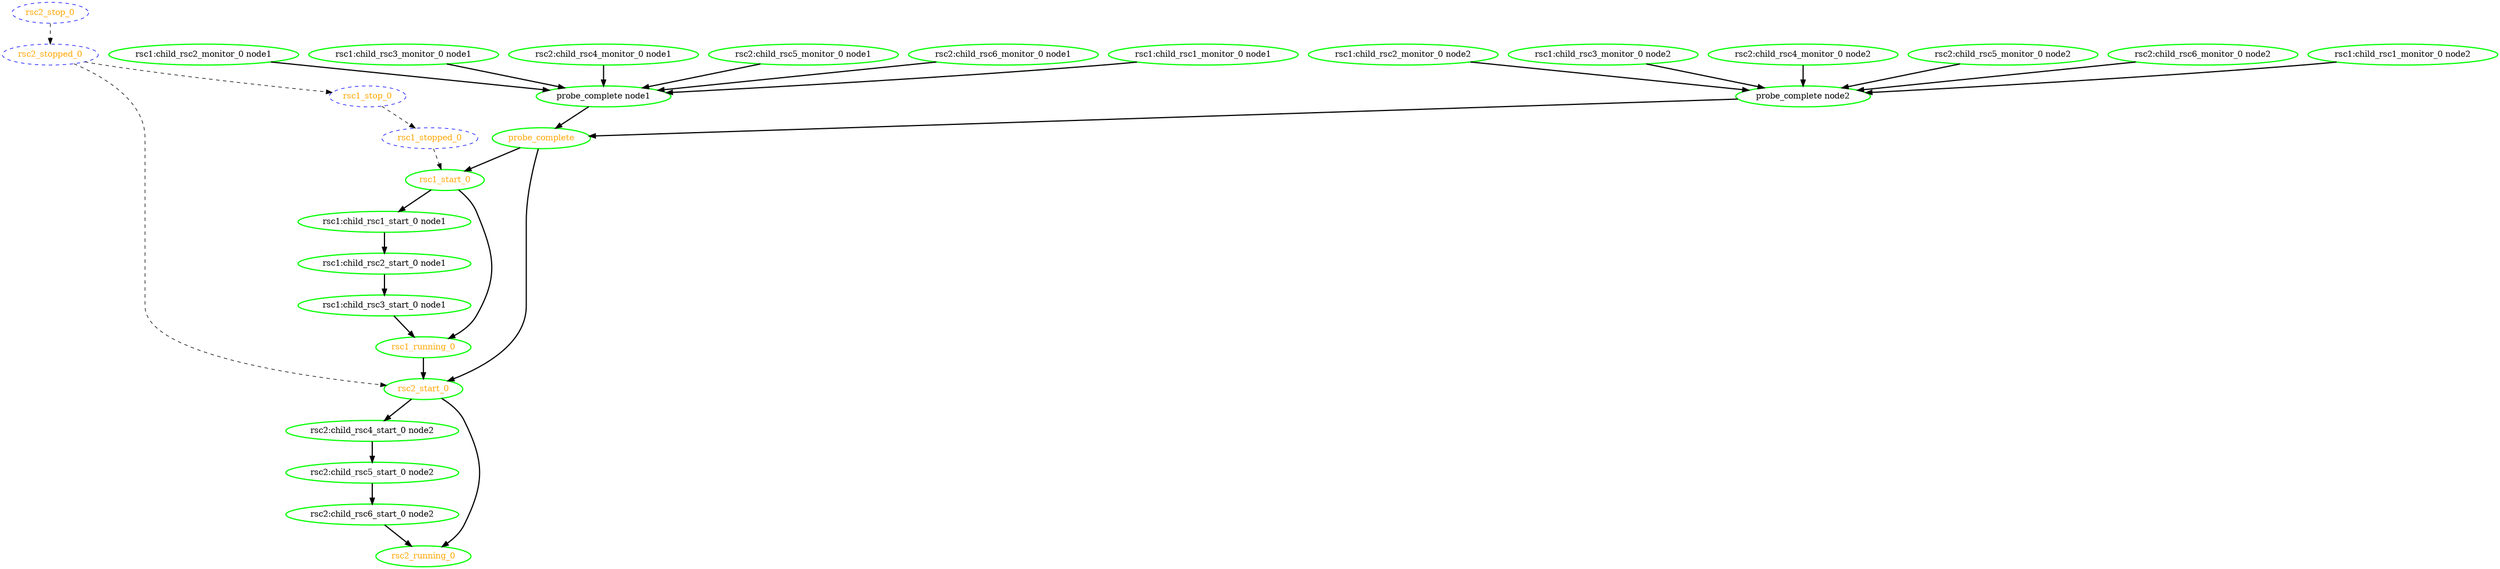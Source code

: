 digraph "g" {
	size = "30,30"
"probe_complete" [ style=bold color="green" fontcolor="orange" ]
"probe_complete node1" [ style=bold color="green" fontcolor="black" ]
"rsc1:child_rsc1_monitor_0 node1" [ style=bold color="green" fontcolor="black" ]
"rsc1:child_rsc2_monitor_0 node1" [ style=bold color="green" fontcolor="black" ]
"rsc1:child_rsc3_monitor_0 node1" [ style=bold color="green" fontcolor="black" ]
"rsc2:child_rsc4_monitor_0 node1" [ style=bold color="green" fontcolor="black" ]
"rsc2:child_rsc5_monitor_0 node1" [ style=bold color="green" fontcolor="black" ]
"rsc2:child_rsc6_monitor_0 node1" [ style=bold color="green" fontcolor="black" ]
"probe_complete node2" [ style=bold color="green" fontcolor="black" ]
"rsc1:child_rsc1_monitor_0 node2" [ style=bold color="green" fontcolor="black" ]
"rsc1:child_rsc2_monitor_0 node2" [ style=bold color="green" fontcolor="black" ]
"rsc1:child_rsc3_monitor_0 node2" [ style=bold color="green" fontcolor="black" ]
"rsc2:child_rsc4_monitor_0 node2" [ style=bold color="green" fontcolor="black" ]
"rsc2:child_rsc5_monitor_0 node2" [ style=bold color="green" fontcolor="black" ]
"rsc2:child_rsc6_monitor_0 node2" [ style=bold color="green" fontcolor="black" ]
"rsc1:child_rsc1_start_0 node1" [ style=bold color="green" fontcolor="black" ]
"rsc1:child_rsc2_start_0 node1" [ style=bold color="green" fontcolor="black" ]
"rsc1:child_rsc3_start_0 node1" [ style=bold color="green" fontcolor="black" ]
"rsc1_start_0" [ style=bold color="green" fontcolor="orange" ]
"rsc1_running_0" [ style=bold color="green" fontcolor="orange" ]
"rsc1_stop_0" [ style="dashed" color="blue" fontcolor="orange" ]
"rsc1_stopped_0" [ style="dashed" color="blue" fontcolor="orange" ]
"rsc2:child_rsc4_start_0 node2" [ style=bold color="green" fontcolor="black" ]
"rsc2:child_rsc5_start_0 node2" [ style=bold color="green" fontcolor="black" ]
"rsc2:child_rsc6_start_0 node2" [ style=bold color="green" fontcolor="black" ]
"rsc2_start_0" [ style=bold color="green" fontcolor="orange" ]
"rsc2_running_0" [ style=bold color="green" fontcolor="orange" ]
"rsc2_stop_0" [ style="dashed" color="blue" fontcolor="orange" ]
"rsc2_stopped_0" [ style="dashed" color="blue" fontcolor="orange" ]
"probe_complete node1" -> "probe_complete" [ style = bold]
"probe_complete node2" -> "probe_complete" [ style = bold]
"rsc1:child_rsc1_monitor_0 node1" -> "probe_complete node1" [ style = bold]
"rsc1:child_rsc2_monitor_0 node1" -> "probe_complete node1" [ style = bold]
"rsc1:child_rsc3_monitor_0 node1" -> "probe_complete node1" [ style = bold]
"rsc2:child_rsc4_monitor_0 node1" -> "probe_complete node1" [ style = bold]
"rsc2:child_rsc5_monitor_0 node1" -> "probe_complete node1" [ style = bold]
"rsc2:child_rsc6_monitor_0 node1" -> "probe_complete node1" [ style = bold]
"rsc1:child_rsc1_monitor_0 node2" -> "probe_complete node2" [ style = bold]
"rsc1:child_rsc2_monitor_0 node2" -> "probe_complete node2" [ style = bold]
"rsc1:child_rsc3_monitor_0 node2" -> "probe_complete node2" [ style = bold]
"rsc2:child_rsc4_monitor_0 node2" -> "probe_complete node2" [ style = bold]
"rsc2:child_rsc5_monitor_0 node2" -> "probe_complete node2" [ style = bold]
"rsc2:child_rsc6_monitor_0 node2" -> "probe_complete node2" [ style = bold]
"rsc1_start_0" -> "rsc1:child_rsc1_start_0 node1" [ style = bold]
"rsc1:child_rsc1_start_0 node1" -> "rsc1:child_rsc2_start_0 node1" [ style = bold]
"rsc1:child_rsc2_start_0 node1" -> "rsc1:child_rsc3_start_0 node1" [ style = bold]
"probe_complete" -> "rsc1_start_0" [ style = bold]
"rsc1_stopped_0" -> "rsc1_start_0" [ style = dashed]
"rsc1:child_rsc3_start_0 node1" -> "rsc1_running_0" [ style = bold]
"rsc1_start_0" -> "rsc1_running_0" [ style = bold]
"rsc2_stopped_0" -> "rsc1_stop_0" [ style = dashed]
"rsc1_stop_0" -> "rsc1_stopped_0" [ style = dashed]
"rsc2_start_0" -> "rsc2:child_rsc4_start_0 node2" [ style = bold]
"rsc2:child_rsc4_start_0 node2" -> "rsc2:child_rsc5_start_0 node2" [ style = bold]
"rsc2:child_rsc5_start_0 node2" -> "rsc2:child_rsc6_start_0 node2" [ style = bold]
"probe_complete" -> "rsc2_start_0" [ style = bold]
"rsc1_running_0" -> "rsc2_start_0" [ style = bold]
"rsc2_stopped_0" -> "rsc2_start_0" [ style = dashed]
"rsc2:child_rsc6_start_0 node2" -> "rsc2_running_0" [ style = bold]
"rsc2_start_0" -> "rsc2_running_0" [ style = bold]
"rsc2_stop_0" -> "rsc2_stopped_0" [ style = dashed]
}
